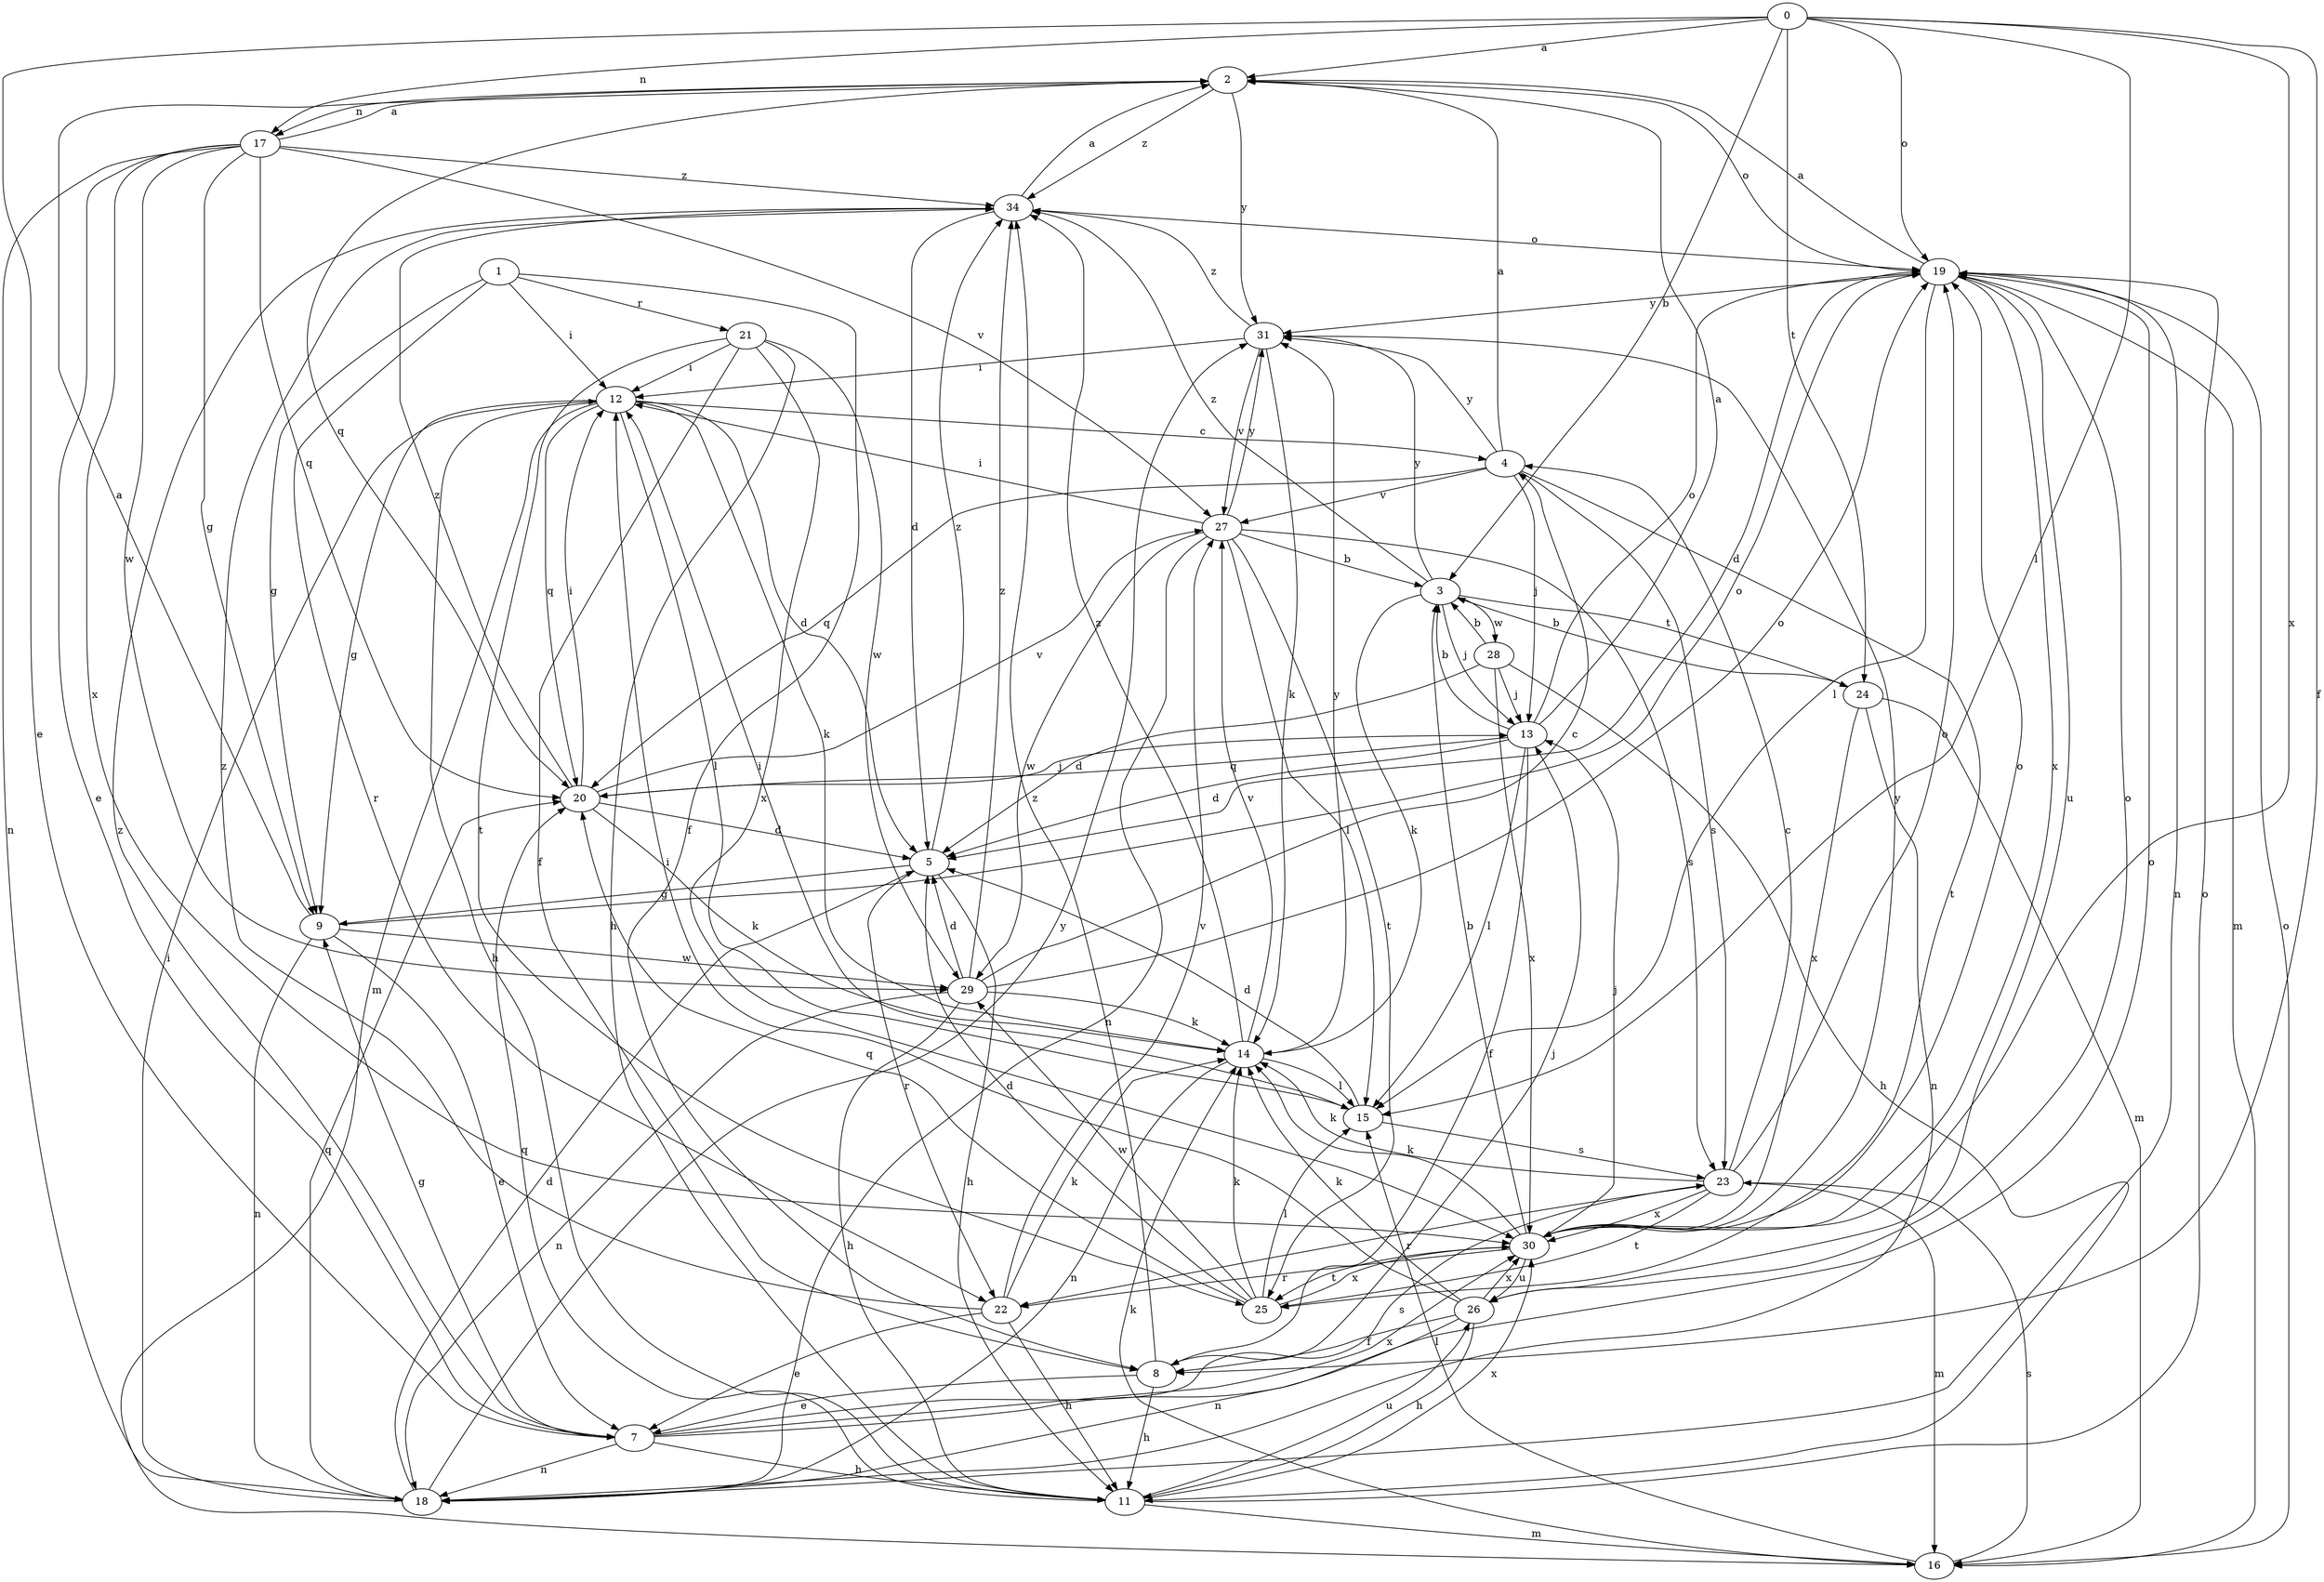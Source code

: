 strict digraph  {
0;
1;
2;
3;
4;
5;
7;
8;
9;
11;
12;
13;
14;
15;
16;
17;
18;
19;
20;
21;
22;
23;
24;
25;
26;
27;
28;
29;
30;
31;
34;
0 -> 2  [label=a];
0 -> 3  [label=b];
0 -> 7  [label=e];
0 -> 8  [label=f];
0 -> 15  [label=l];
0 -> 17  [label=n];
0 -> 19  [label=o];
0 -> 24  [label=t];
0 -> 30  [label=x];
1 -> 8  [label=f];
1 -> 9  [label=g];
1 -> 12  [label=i];
1 -> 21  [label=r];
1 -> 22  [label=r];
2 -> 17  [label=n];
2 -> 19  [label=o];
2 -> 20  [label=q];
2 -> 31  [label=y];
2 -> 34  [label=z];
3 -> 13  [label=j];
3 -> 14  [label=k];
3 -> 24  [label=t];
3 -> 28  [label=w];
3 -> 31  [label=y];
3 -> 34  [label=z];
4 -> 2  [label=a];
4 -> 13  [label=j];
4 -> 20  [label=q];
4 -> 23  [label=s];
4 -> 25  [label=t];
4 -> 27  [label=v];
4 -> 31  [label=y];
5 -> 9  [label=g];
5 -> 11  [label=h];
5 -> 22  [label=r];
5 -> 34  [label=z];
7 -> 9  [label=g];
7 -> 11  [label=h];
7 -> 18  [label=n];
7 -> 19  [label=o];
7 -> 23  [label=s];
7 -> 30  [label=x];
7 -> 34  [label=z];
8 -> 7  [label=e];
8 -> 11  [label=h];
8 -> 13  [label=j];
8 -> 34  [label=z];
9 -> 2  [label=a];
9 -> 7  [label=e];
9 -> 18  [label=n];
9 -> 19  [label=o];
9 -> 29  [label=w];
11 -> 16  [label=m];
11 -> 19  [label=o];
11 -> 20  [label=q];
11 -> 26  [label=u];
11 -> 30  [label=x];
12 -> 4  [label=c];
12 -> 5  [label=d];
12 -> 9  [label=g];
12 -> 11  [label=h];
12 -> 14  [label=k];
12 -> 15  [label=l];
12 -> 16  [label=m];
12 -> 20  [label=q];
13 -> 2  [label=a];
13 -> 3  [label=b];
13 -> 5  [label=d];
13 -> 8  [label=f];
13 -> 15  [label=l];
13 -> 19  [label=o];
13 -> 20  [label=q];
14 -> 15  [label=l];
14 -> 18  [label=n];
14 -> 27  [label=v];
14 -> 31  [label=y];
14 -> 34  [label=z];
15 -> 5  [label=d];
15 -> 12  [label=i];
15 -> 23  [label=s];
16 -> 14  [label=k];
16 -> 15  [label=l];
16 -> 19  [label=o];
16 -> 23  [label=s];
17 -> 2  [label=a];
17 -> 7  [label=e];
17 -> 9  [label=g];
17 -> 18  [label=n];
17 -> 20  [label=q];
17 -> 27  [label=v];
17 -> 29  [label=w];
17 -> 30  [label=x];
17 -> 34  [label=z];
18 -> 5  [label=d];
18 -> 12  [label=i];
18 -> 20  [label=q];
18 -> 31  [label=y];
19 -> 2  [label=a];
19 -> 5  [label=d];
19 -> 15  [label=l];
19 -> 16  [label=m];
19 -> 18  [label=n];
19 -> 26  [label=u];
19 -> 30  [label=x];
19 -> 31  [label=y];
20 -> 5  [label=d];
20 -> 12  [label=i];
20 -> 13  [label=j];
20 -> 14  [label=k];
20 -> 27  [label=v];
20 -> 34  [label=z];
21 -> 8  [label=f];
21 -> 11  [label=h];
21 -> 12  [label=i];
21 -> 25  [label=t];
21 -> 29  [label=w];
21 -> 30  [label=x];
22 -> 7  [label=e];
22 -> 11  [label=h];
22 -> 14  [label=k];
22 -> 27  [label=v];
22 -> 34  [label=z];
23 -> 4  [label=c];
23 -> 14  [label=k];
23 -> 16  [label=m];
23 -> 19  [label=o];
23 -> 22  [label=r];
23 -> 25  [label=t];
23 -> 30  [label=x];
24 -> 3  [label=b];
24 -> 16  [label=m];
24 -> 18  [label=n];
24 -> 30  [label=x];
25 -> 5  [label=d];
25 -> 14  [label=k];
25 -> 15  [label=l];
25 -> 20  [label=q];
25 -> 29  [label=w];
25 -> 30  [label=x];
26 -> 8  [label=f];
26 -> 11  [label=h];
26 -> 12  [label=i];
26 -> 14  [label=k];
26 -> 18  [label=n];
26 -> 19  [label=o];
26 -> 30  [label=x];
27 -> 3  [label=b];
27 -> 12  [label=i];
27 -> 15  [label=l];
27 -> 18  [label=n];
27 -> 23  [label=s];
27 -> 25  [label=t];
27 -> 29  [label=w];
27 -> 31  [label=y];
28 -> 3  [label=b];
28 -> 5  [label=d];
28 -> 11  [label=h];
28 -> 13  [label=j];
28 -> 30  [label=x];
29 -> 4  [label=c];
29 -> 5  [label=d];
29 -> 11  [label=h];
29 -> 14  [label=k];
29 -> 18  [label=n];
29 -> 19  [label=o];
29 -> 34  [label=z];
30 -> 3  [label=b];
30 -> 13  [label=j];
30 -> 14  [label=k];
30 -> 19  [label=o];
30 -> 22  [label=r];
30 -> 25  [label=t];
30 -> 26  [label=u];
30 -> 31  [label=y];
31 -> 12  [label=i];
31 -> 14  [label=k];
31 -> 27  [label=v];
31 -> 34  [label=z];
34 -> 2  [label=a];
34 -> 5  [label=d];
34 -> 19  [label=o];
}
